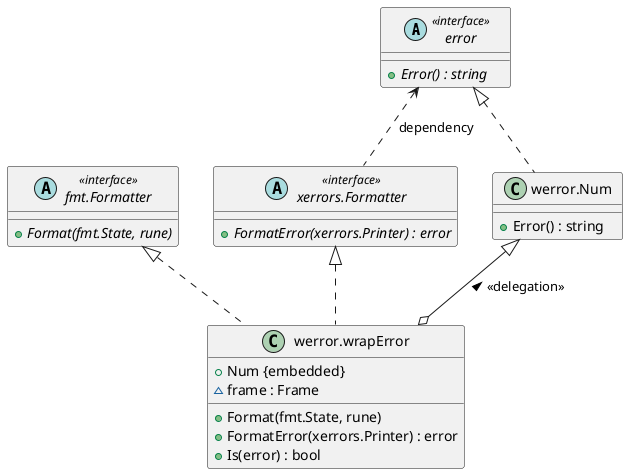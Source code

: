 @startuml

skinparam minClassWidth 130

abstract class error <<interface>> {
  {abstract} {method} + Error() : string
}
abstract class "xerrors.Formatter" as Formatter <<interface>> {
  {abstract} {method} + FormatError(xerrors.Printer) : error
}
abstract class "fmt.Formatter" as fmtFormatter <<interface>> {
  {abstract} {method} + Format(fmt.State, rune)
}
class "werror.Num" as Num {
  {method} + Error() : string
}
class "werror.wrapError" as wrapError {
  {field} + Num {embedded}
  {field} ~ frame : Frame
  {method} + Format(fmt.State, rune)
  {method} + FormatError(xerrors.Printer) : error
  {method} + Is(error) : bool
}

wrapError o-up-|> Num : <<delegation>> >
Num .up.|> error
wrapError .up.|> Formatter
Formatter .up.> error : dependency
wrapError .up.|> fmtFormatter

@enduml
